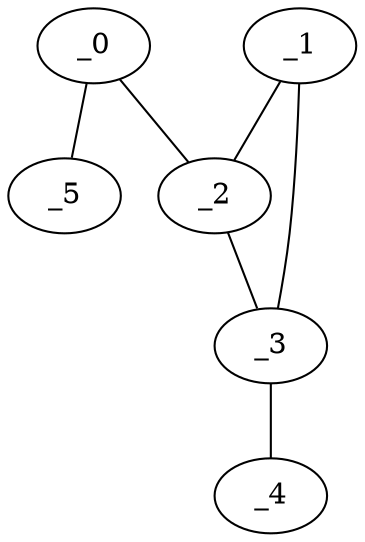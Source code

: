 graph KP1_0128 {
	_0	 [x="0.73",
		y="2.87"];
	_2	 [x="0.89814",
		y="0.679809"];
	_0 -- _2;
	_5	 [x="0.491276",
		y="2.68418"];
	_0 -- _5;
	_1	 [x="1.47216",
		y="2.56183"];
	_1 -- _2;
	_3	 [x="1.0741",
		y="1.82667"];
	_1 -- _3;
	_2 -- _3;
	_4	 [x="1.73207",
		y="0.486529"];
	_3 -- _4;
}
